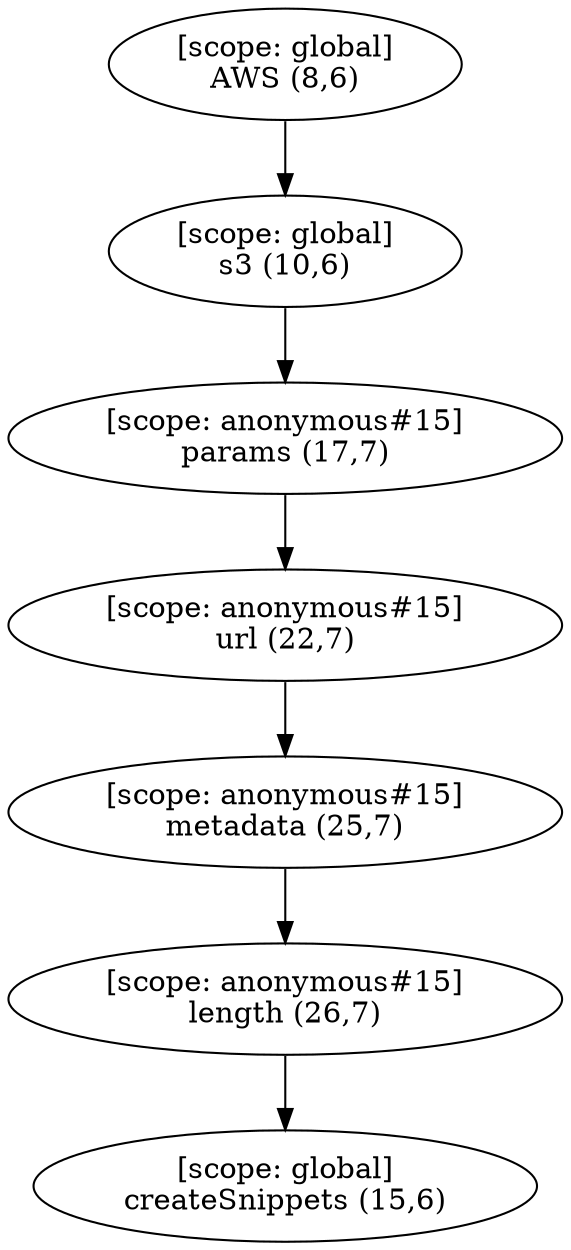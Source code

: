 digraph G {
  graph [ rankdir =TB ];
subgraph global {
  graph [ label = "Scope [global]" ];
  "[scope: global]
AWS (8,6)";
  "[scope: global]
s3 (10,6)";
  "[scope: global]
createSnippets (15,6)";
}

subgraph anonymous_15 {
  graph [ label = "Scope [anonymous_15]" ];
  "[scope: anonymous#15]
params (17,7)";
  "[scope: anonymous#15]
url (22,7)";
  "[scope: anonymous#15]
metadata (25,7)";
  "[scope: anonymous#15]
length (26,7)";
}

  "[scope: global]
AWS (8,6)" -> "[scope: global]
s3 (10,6)";
  "[scope: global]
s3 (10,6)" -> "[scope: anonymous#15]
params (17,7)";
  "[scope: anonymous#15]
params (17,7)" -> "[scope: anonymous#15]
url (22,7)";
  "[scope: anonymous#15]
url (22,7)" -> "[scope: anonymous#15]
metadata (25,7)";
  "[scope: anonymous#15]
metadata (25,7)" -> "[scope: anonymous#15]
length (26,7)";
  "[scope: anonymous#15]
length (26,7)" -> "[scope: global]
createSnippets (15,6)";
}
